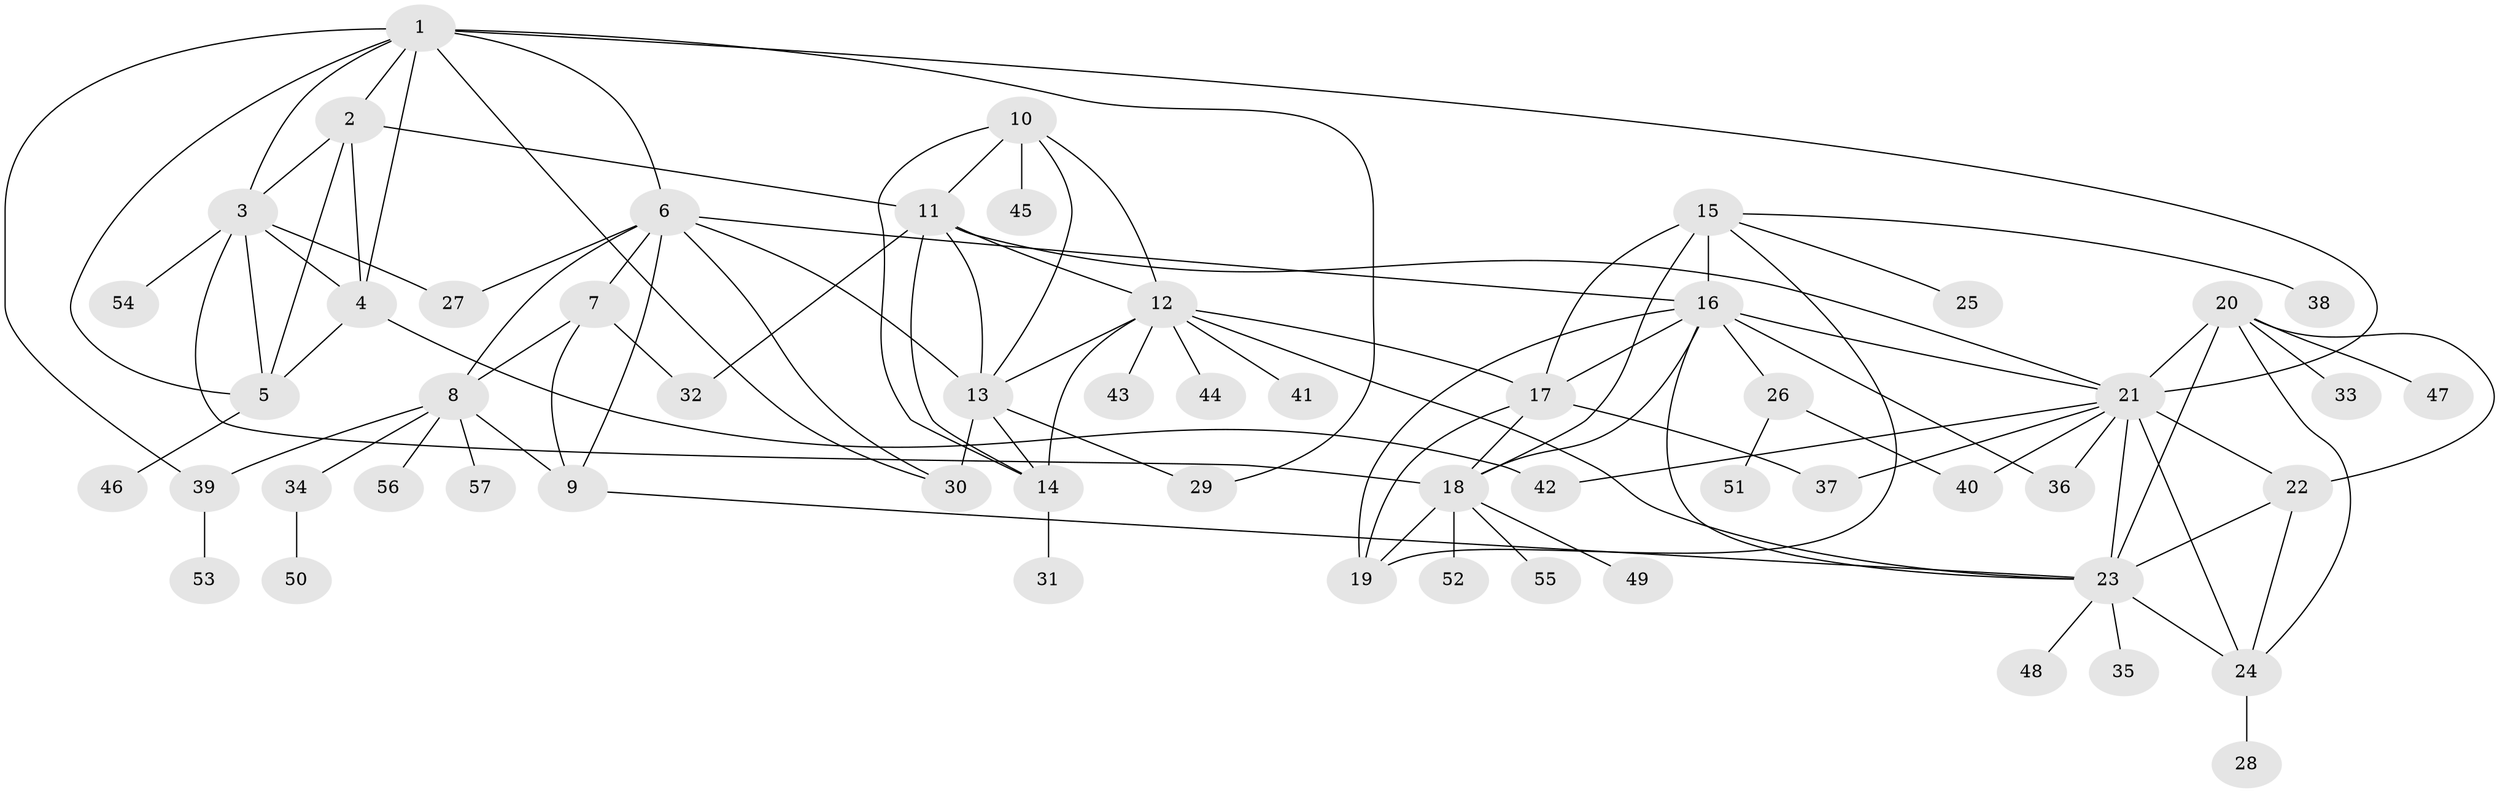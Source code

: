 // original degree distribution, {10: 0.035398230088495575, 6: 0.061946902654867256, 11: 0.008849557522123894, 7: 0.035398230088495575, 5: 0.017699115044247787, 8: 0.017699115044247787, 9: 0.02654867256637168, 12: 0.008849557522123894, 13: 0.008849557522123894, 2: 0.12389380530973451, 4: 0.02654867256637168, 1: 0.584070796460177, 3: 0.04424778761061947}
// Generated by graph-tools (version 1.1) at 2025/52/03/04/25 22:52:25]
// undirected, 57 vertices, 101 edges
graph export_dot {
  node [color=gray90,style=filled];
  1;
  2;
  3;
  4;
  5;
  6;
  7;
  8;
  9;
  10;
  11;
  12;
  13;
  14;
  15;
  16;
  17;
  18;
  19;
  20;
  21;
  22;
  23;
  24;
  25;
  26;
  27;
  28;
  29;
  30;
  31;
  32;
  33;
  34;
  35;
  36;
  37;
  38;
  39;
  40;
  41;
  42;
  43;
  44;
  45;
  46;
  47;
  48;
  49;
  50;
  51;
  52;
  53;
  54;
  55;
  56;
  57;
  1 -- 2 [weight=1.0];
  1 -- 3 [weight=1.0];
  1 -- 4 [weight=1.0];
  1 -- 5 [weight=1.0];
  1 -- 6 [weight=1.0];
  1 -- 21 [weight=1.0];
  1 -- 29 [weight=1.0];
  1 -- 30 [weight=1.0];
  1 -- 39 [weight=1.0];
  2 -- 3 [weight=1.0];
  2 -- 4 [weight=1.0];
  2 -- 5 [weight=1.0];
  2 -- 11 [weight=1.0];
  3 -- 4 [weight=1.0];
  3 -- 5 [weight=1.0];
  3 -- 18 [weight=1.0];
  3 -- 27 [weight=4.0];
  3 -- 54 [weight=1.0];
  4 -- 5 [weight=1.0];
  4 -- 42 [weight=2.0];
  5 -- 46 [weight=1.0];
  6 -- 7 [weight=2.0];
  6 -- 8 [weight=2.0];
  6 -- 9 [weight=2.0];
  6 -- 13 [weight=1.0];
  6 -- 16 [weight=1.0];
  6 -- 27 [weight=1.0];
  6 -- 30 [weight=1.0];
  7 -- 8 [weight=1.0];
  7 -- 9 [weight=1.0];
  7 -- 32 [weight=1.0];
  8 -- 9 [weight=1.0];
  8 -- 34 [weight=1.0];
  8 -- 39 [weight=1.0];
  8 -- 56 [weight=1.0];
  8 -- 57 [weight=1.0];
  9 -- 23 [weight=1.0];
  10 -- 11 [weight=1.0];
  10 -- 12 [weight=1.0];
  10 -- 13 [weight=1.0];
  10 -- 14 [weight=1.0];
  10 -- 45 [weight=1.0];
  11 -- 12 [weight=1.0];
  11 -- 13 [weight=1.0];
  11 -- 14 [weight=1.0];
  11 -- 21 [weight=1.0];
  11 -- 32 [weight=1.0];
  12 -- 13 [weight=1.0];
  12 -- 14 [weight=1.0];
  12 -- 17 [weight=1.0];
  12 -- 23 [weight=1.0];
  12 -- 41 [weight=1.0];
  12 -- 43 [weight=1.0];
  12 -- 44 [weight=1.0];
  13 -- 14 [weight=1.0];
  13 -- 29 [weight=1.0];
  13 -- 30 [weight=5.0];
  14 -- 31 [weight=1.0];
  15 -- 16 [weight=7.0];
  15 -- 17 [weight=1.0];
  15 -- 18 [weight=1.0];
  15 -- 19 [weight=1.0];
  15 -- 25 [weight=1.0];
  15 -- 38 [weight=1.0];
  16 -- 17 [weight=1.0];
  16 -- 18 [weight=1.0];
  16 -- 19 [weight=1.0];
  16 -- 21 [weight=1.0];
  16 -- 23 [weight=1.0];
  16 -- 26 [weight=1.0];
  16 -- 36 [weight=1.0];
  17 -- 18 [weight=1.0];
  17 -- 19 [weight=1.0];
  17 -- 37 [weight=1.0];
  18 -- 19 [weight=1.0];
  18 -- 49 [weight=1.0];
  18 -- 52 [weight=1.0];
  18 -- 55 [weight=1.0];
  20 -- 21 [weight=1.0];
  20 -- 22 [weight=1.0];
  20 -- 23 [weight=1.0];
  20 -- 24 [weight=1.0];
  20 -- 33 [weight=1.0];
  20 -- 47 [weight=1.0];
  21 -- 22 [weight=3.0];
  21 -- 23 [weight=1.0];
  21 -- 24 [weight=1.0];
  21 -- 36 [weight=1.0];
  21 -- 37 [weight=1.0];
  21 -- 40 [weight=1.0];
  21 -- 42 [weight=1.0];
  22 -- 23 [weight=1.0];
  22 -- 24 [weight=1.0];
  23 -- 24 [weight=1.0];
  23 -- 35 [weight=1.0];
  23 -- 48 [weight=1.0];
  24 -- 28 [weight=4.0];
  26 -- 40 [weight=1.0];
  26 -- 51 [weight=1.0];
  34 -- 50 [weight=1.0];
  39 -- 53 [weight=1.0];
}
